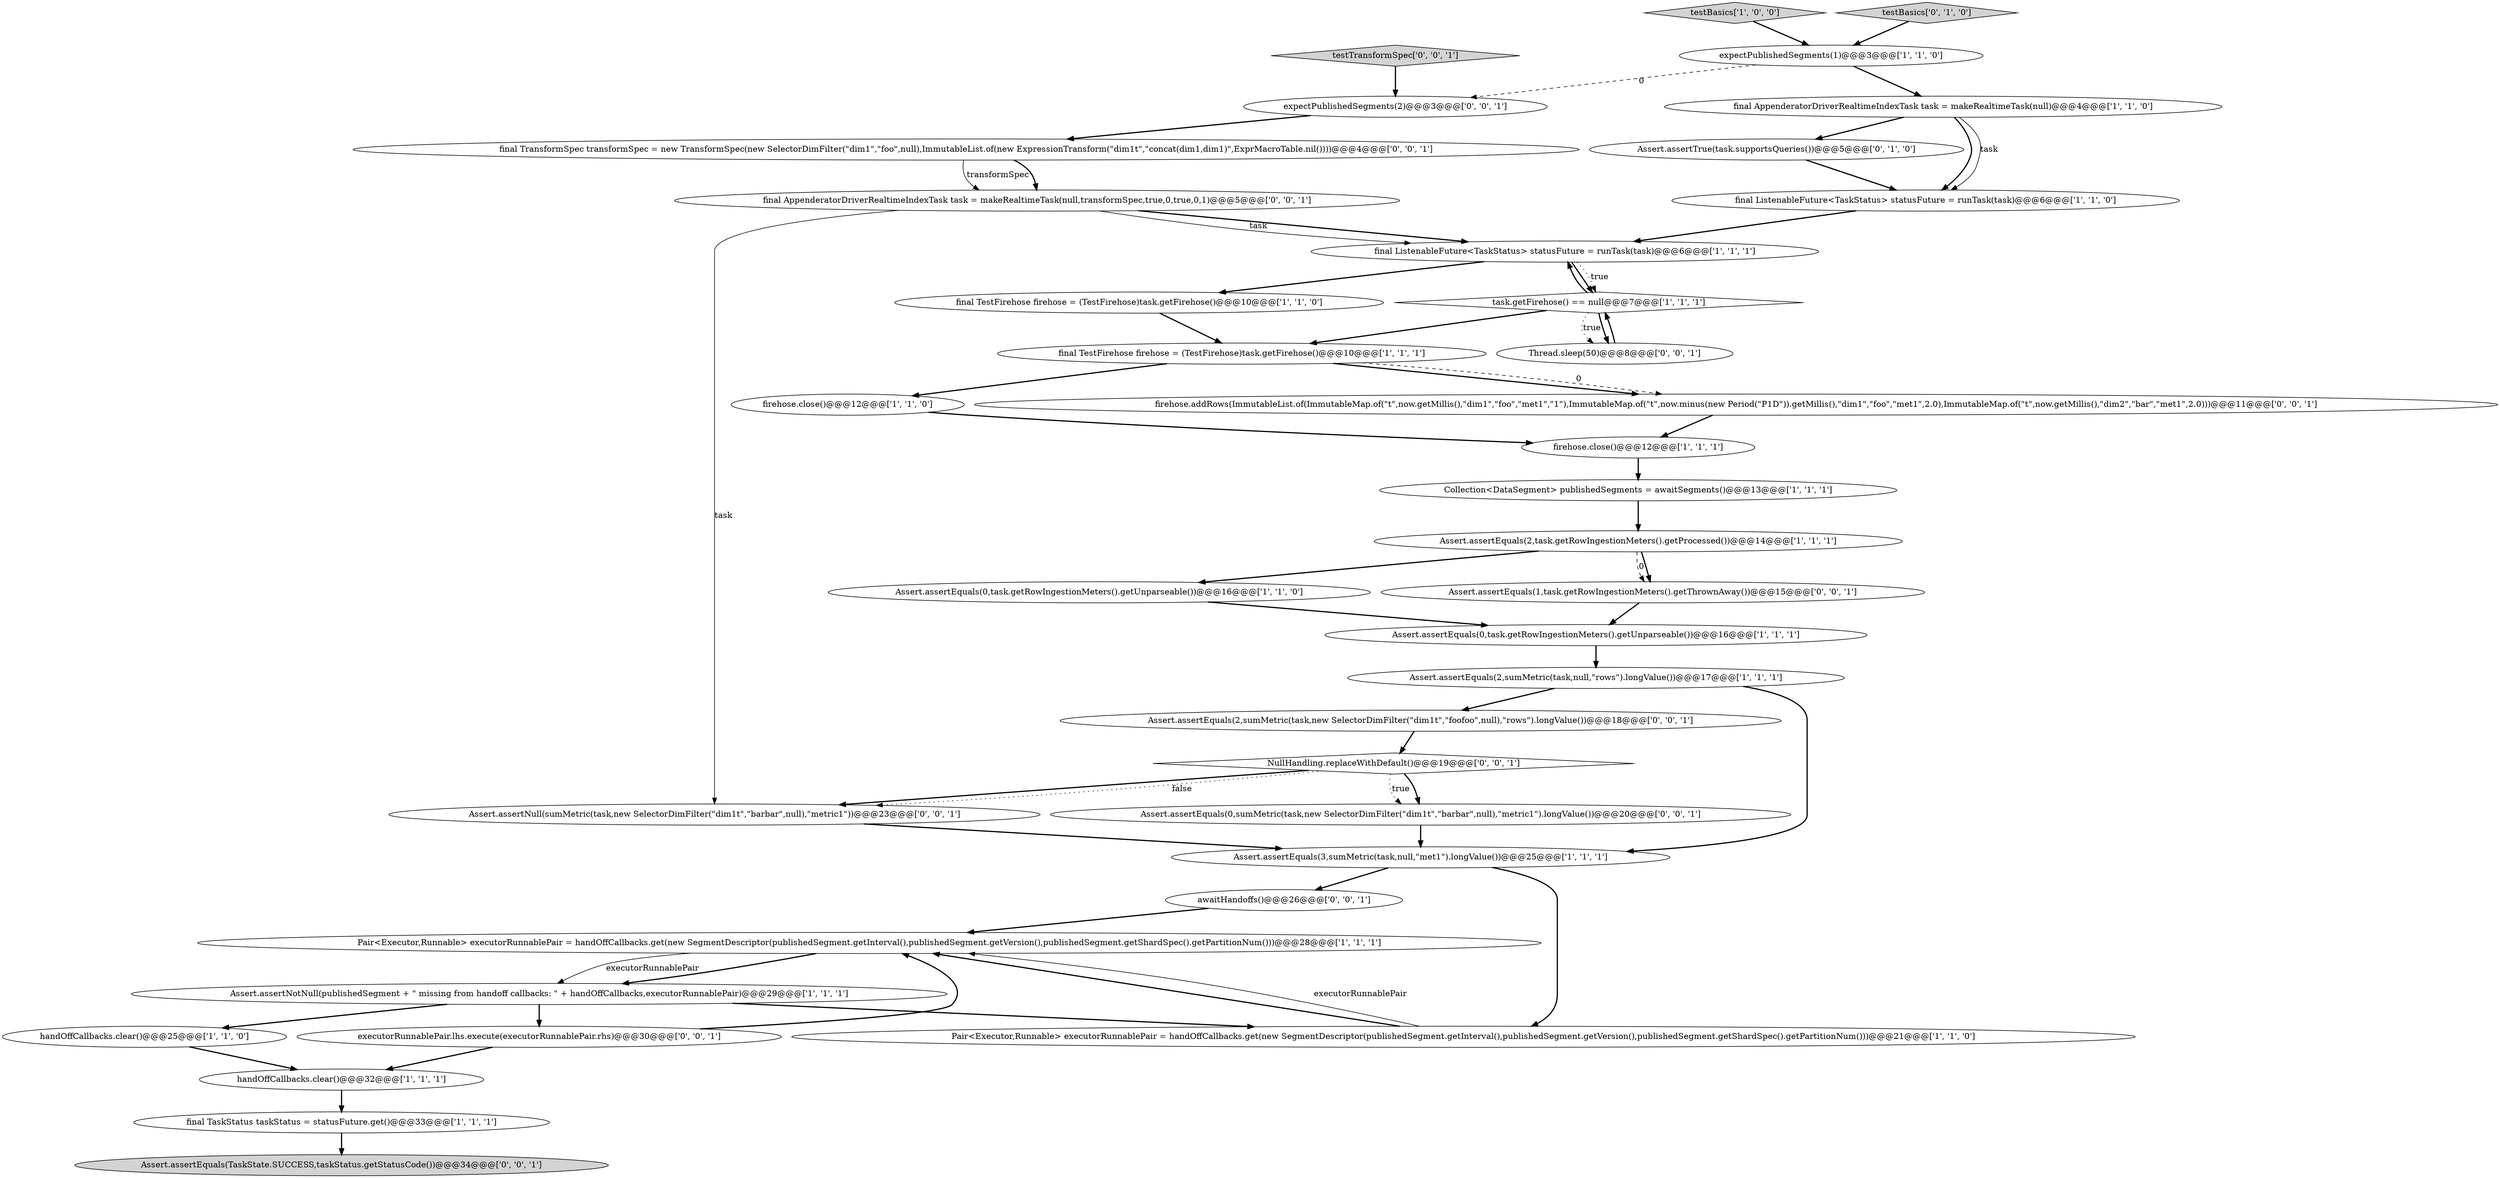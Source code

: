digraph {
23 [style = filled, label = "Assert.assertTrue(task.supportsQueries())@@@5@@@['0', '1', '0']", fillcolor = white, shape = ellipse image = "AAA1AAABBB2BBB"];
30 [style = filled, label = "Thread.sleep(50)@@@8@@@['0', '0', '1']", fillcolor = white, shape = ellipse image = "AAA0AAABBB3BBB"];
16 [style = filled, label = "final TestFirehose firehose = (TestFirehose)task.getFirehose()@@@10@@@['1', '1', '1']", fillcolor = white, shape = ellipse image = "AAA0AAABBB1BBB"];
33 [style = filled, label = "Assert.assertNull(sumMetric(task,new SelectorDimFilter(\"dim1t\",\"barbar\",null),\"metric1\"))@@@23@@@['0', '0', '1']", fillcolor = white, shape = ellipse image = "AAA0AAABBB3BBB"];
24 [style = filled, label = "NullHandling.replaceWithDefault()@@@19@@@['0', '0', '1']", fillcolor = white, shape = diamond image = "AAA0AAABBB3BBB"];
31 [style = filled, label = "Assert.assertEquals(2,sumMetric(task,new SelectorDimFilter(\"dim1t\",\"foofoo\",null),\"rows\").longValue())@@@18@@@['0', '0', '1']", fillcolor = white, shape = ellipse image = "AAA0AAABBB3BBB"];
35 [style = filled, label = "Assert.assertEquals(1,task.getRowIngestionMeters().getThrownAway())@@@15@@@['0', '0', '1']", fillcolor = white, shape = ellipse image = "AAA0AAABBB3BBB"];
15 [style = filled, label = "Assert.assertEquals(0,task.getRowIngestionMeters().getUnparseable())@@@16@@@['1', '1', '1']", fillcolor = white, shape = ellipse image = "AAA0AAABBB1BBB"];
26 [style = filled, label = "Assert.assertEquals(TaskState.SUCCESS,taskStatus.getStatusCode())@@@34@@@['0', '0', '1']", fillcolor = lightgray, shape = ellipse image = "AAA0AAABBB3BBB"];
25 [style = filled, label = "final AppenderatorDriverRealtimeIndexTask task = makeRealtimeTask(null,transformSpec,true,0,true,0,1)@@@5@@@['0', '0', '1']", fillcolor = white, shape = ellipse image = "AAA0AAABBB3BBB"];
32 [style = filled, label = "awaitHandoffs()@@@26@@@['0', '0', '1']", fillcolor = white, shape = ellipse image = "AAA0AAABBB3BBB"];
19 [style = filled, label = "final TestFirehose firehose = (TestFirehose)task.getFirehose()@@@10@@@['1', '1', '0']", fillcolor = white, shape = ellipse image = "AAA0AAABBB1BBB"];
9 [style = filled, label = "handOffCallbacks.clear()@@@25@@@['1', '1', '0']", fillcolor = white, shape = ellipse image = "AAA0AAABBB1BBB"];
34 [style = filled, label = "executorRunnablePair.lhs.execute(executorRunnablePair.rhs)@@@30@@@['0', '0', '1']", fillcolor = white, shape = ellipse image = "AAA0AAABBB3BBB"];
11 [style = filled, label = "final AppenderatorDriverRealtimeIndexTask task = makeRealtimeTask(null)@@@4@@@['1', '1', '0']", fillcolor = white, shape = ellipse image = "AAA0AAABBB1BBB"];
37 [style = filled, label = "Assert.assertEquals(0,sumMetric(task,new SelectorDimFilter(\"dim1t\",\"barbar\",null),\"metric1\").longValue())@@@20@@@['0', '0', '1']", fillcolor = white, shape = ellipse image = "AAA0AAABBB3BBB"];
27 [style = filled, label = "testTransformSpec['0', '0', '1']", fillcolor = lightgray, shape = diamond image = "AAA0AAABBB3BBB"];
28 [style = filled, label = "final TransformSpec transformSpec = new TransformSpec(new SelectorDimFilter(\"dim1\",\"foo\",null),ImmutableList.of(new ExpressionTransform(\"dim1t\",\"concat(dim1,dim1)\",ExprMacroTable.nil())))@@@4@@@['0', '0', '1']", fillcolor = white, shape = ellipse image = "AAA0AAABBB3BBB"];
10 [style = filled, label = "Assert.assertEquals(2,task.getRowIngestionMeters().getProcessed())@@@14@@@['1', '1', '1']", fillcolor = white, shape = ellipse image = "AAA0AAABBB1BBB"];
8 [style = filled, label = "task.getFirehose() == null@@@7@@@['1', '1', '1']", fillcolor = white, shape = diamond image = "AAA0AAABBB1BBB"];
36 [style = filled, label = "firehose.addRows(ImmutableList.of(ImmutableMap.of(\"t\",now.getMillis(),\"dim1\",\"foo\",\"met1\",\"1\"),ImmutableMap.of(\"t\",now.minus(new Period(\"P1D\")).getMillis(),\"dim1\",\"foo\",\"met1\",2.0),ImmutableMap.of(\"t\",now.getMillis(),\"dim2\",\"bar\",\"met1\",2.0)))@@@11@@@['0', '0', '1']", fillcolor = white, shape = ellipse image = "AAA0AAABBB3BBB"];
13 [style = filled, label = "Assert.assertEquals(3,sumMetric(task,null,\"met1\").longValue())@@@25@@@['1', '1', '1']", fillcolor = white, shape = ellipse image = "AAA0AAABBB1BBB"];
20 [style = filled, label = "final ListenableFuture<TaskStatus> statusFuture = runTask(task)@@@6@@@['1', '1', '1']", fillcolor = white, shape = ellipse image = "AAA0AAABBB1BBB"];
4 [style = filled, label = "final ListenableFuture<TaskStatus> statusFuture = runTask(task)@@@6@@@['1', '1', '0']", fillcolor = white, shape = ellipse image = "AAA0AAABBB1BBB"];
1 [style = filled, label = "Assert.assertEquals(0,task.getRowIngestionMeters().getUnparseable())@@@16@@@['1', '1', '0']", fillcolor = white, shape = ellipse image = "AAA0AAABBB1BBB"];
0 [style = filled, label = "expectPublishedSegments(1)@@@3@@@['1', '1', '0']", fillcolor = white, shape = ellipse image = "AAA0AAABBB1BBB"];
17 [style = filled, label = "Assert.assertEquals(2,sumMetric(task,null,\"rows\").longValue())@@@17@@@['1', '1', '1']", fillcolor = white, shape = ellipse image = "AAA0AAABBB1BBB"];
12 [style = filled, label = "testBasics['1', '0', '0']", fillcolor = lightgray, shape = diamond image = "AAA0AAABBB1BBB"];
3 [style = filled, label = "firehose.close()@@@12@@@['1', '1', '0']", fillcolor = white, shape = ellipse image = "AAA0AAABBB1BBB"];
2 [style = filled, label = "handOffCallbacks.clear()@@@32@@@['1', '1', '1']", fillcolor = white, shape = ellipse image = "AAA0AAABBB1BBB"];
18 [style = filled, label = "firehose.close()@@@12@@@['1', '1', '1']", fillcolor = white, shape = ellipse image = "AAA0AAABBB1BBB"];
5 [style = filled, label = "Assert.assertNotNull(publishedSegment + \" missing from handoff callbacks: \" + handOffCallbacks,executorRunnablePair)@@@29@@@['1', '1', '1']", fillcolor = white, shape = ellipse image = "AAA0AAABBB1BBB"];
7 [style = filled, label = "Collection<DataSegment> publishedSegments = awaitSegments()@@@13@@@['1', '1', '1']", fillcolor = white, shape = ellipse image = "AAA0AAABBB1BBB"];
21 [style = filled, label = "Pair<Executor,Runnable> executorRunnablePair = handOffCallbacks.get(new SegmentDescriptor(publishedSegment.getInterval(),publishedSegment.getVersion(),publishedSegment.getShardSpec().getPartitionNum()))@@@21@@@['1', '1', '0']", fillcolor = white, shape = ellipse image = "AAA0AAABBB1BBB"];
14 [style = filled, label = "Pair<Executor,Runnable> executorRunnablePair = handOffCallbacks.get(new SegmentDescriptor(publishedSegment.getInterval(),publishedSegment.getVersion(),publishedSegment.getShardSpec().getPartitionNum()))@@@28@@@['1', '1', '1']", fillcolor = white, shape = ellipse image = "AAA0AAABBB1BBB"];
22 [style = filled, label = "testBasics['0', '1', '0']", fillcolor = lightgray, shape = diamond image = "AAA0AAABBB2BBB"];
29 [style = filled, label = "expectPublishedSegments(2)@@@3@@@['0', '0', '1']", fillcolor = white, shape = ellipse image = "AAA0AAABBB3BBB"];
6 [style = filled, label = "final TaskStatus taskStatus = statusFuture.get()@@@33@@@['1', '1', '1']", fillcolor = white, shape = ellipse image = "AAA0AAABBB1BBB"];
8->16 [style = bold, label=""];
14->5 [style = bold, label=""];
12->0 [style = bold, label=""];
17->31 [style = bold, label=""];
24->37 [style = bold, label=""];
11->4 [style = bold, label=""];
21->14 [style = bold, label=""];
10->35 [style = dashed, label="0"];
24->33 [style = bold, label=""];
0->29 [style = dashed, label="0"];
7->10 [style = bold, label=""];
10->35 [style = bold, label=""];
22->0 [style = bold, label=""];
6->26 [style = bold, label=""];
28->25 [style = solid, label="transformSpec"];
25->20 [style = bold, label=""];
8->30 [style = dotted, label="true"];
24->37 [style = dotted, label="true"];
29->28 [style = bold, label=""];
9->2 [style = bold, label=""];
32->14 [style = bold, label=""];
20->8 [style = bold, label=""];
5->34 [style = bold, label=""];
16->36 [style = bold, label=""];
11->4 [style = solid, label="task"];
5->9 [style = bold, label=""];
3->18 [style = bold, label=""];
0->11 [style = bold, label=""];
4->20 [style = bold, label=""];
20->19 [style = bold, label=""];
37->13 [style = bold, label=""];
33->13 [style = bold, label=""];
19->16 [style = bold, label=""];
36->18 [style = bold, label=""];
10->1 [style = bold, label=""];
27->29 [style = bold, label=""];
21->14 [style = solid, label="executorRunnablePair"];
25->20 [style = solid, label="task"];
14->5 [style = solid, label="executorRunnablePair"];
5->21 [style = bold, label=""];
16->3 [style = bold, label=""];
17->13 [style = bold, label=""];
25->33 [style = solid, label="task"];
11->23 [style = bold, label=""];
1->15 [style = bold, label=""];
35->15 [style = bold, label=""];
2->6 [style = bold, label=""];
24->33 [style = dotted, label="false"];
16->36 [style = dashed, label="0"];
34->2 [style = bold, label=""];
31->24 [style = bold, label=""];
30->8 [style = bold, label=""];
8->30 [style = bold, label=""];
20->8 [style = dotted, label="true"];
13->32 [style = bold, label=""];
23->4 [style = bold, label=""];
34->14 [style = bold, label=""];
8->20 [style = bold, label=""];
28->25 [style = bold, label=""];
18->7 [style = bold, label=""];
13->21 [style = bold, label=""];
15->17 [style = bold, label=""];
}
